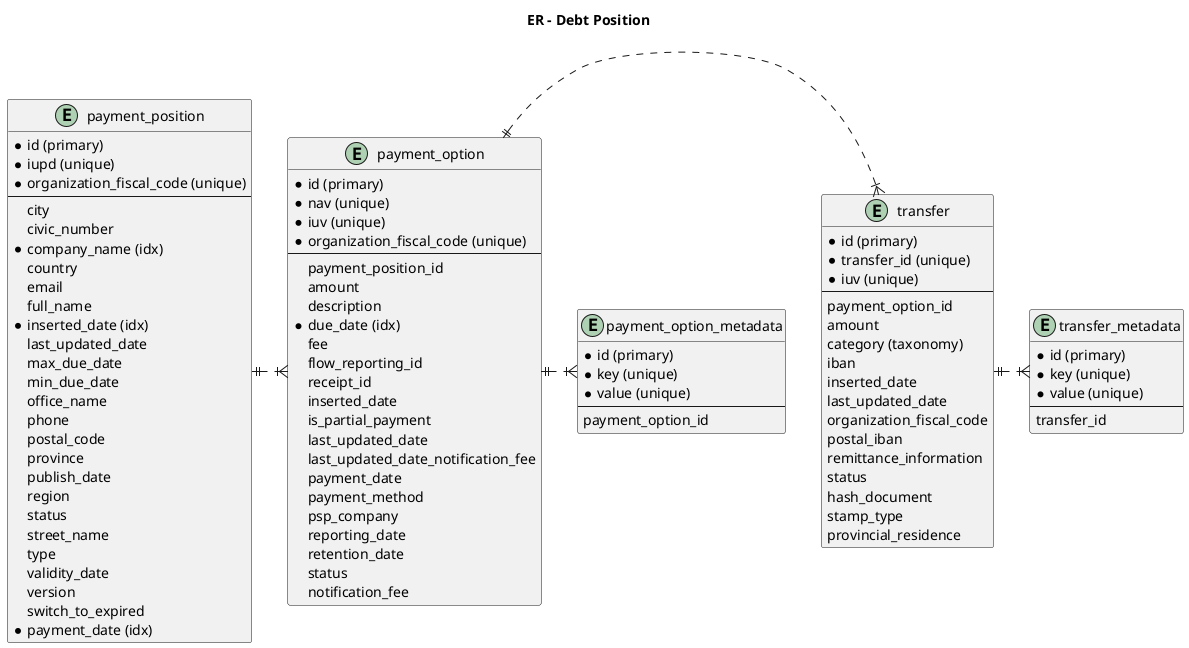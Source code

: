 @startuml

title ER - Debt Position

entity payment_position {
  * id (primary)
  * iupd (unique)
  * organization_fiscal_code (unique)
  --
  city
  civic_number
  * company_name (idx)
  country
  email
  full_name
  * inserted_date (idx)
  last_updated_date
  max_due_date
  min_due_date
  office_name
  phone
  postal_code
  province
  publish_date
  region
  status
  street_name
  type
  validity_date
  version
  switch_to_expired
  * payment_date (idx)
}

entity payment_option {
  * id (primary)
  * nav (unique)
  * iuv (unique)
  * organization_fiscal_code (unique)
  --
  payment_position_id
  amount
  description
  * due_date (idx)
  fee
  flow_reporting_id
  receipt_id
  inserted_date
  is_partial_payment
  last_updated_date
  last_updated_date_notification_fee
  payment_date
  payment_method
  psp_company
  reporting_date
  retention_date
  status
  notification_fee
}

entity transfer {
  * id (primary)
  * transfer_id (unique)
  * iuv (unique)
  --
  payment_option_id
  amount
  category (taxonomy)
  iban
  inserted_date
  last_updated_date
  organization_fiscal_code
  postal_iban
  remittance_information
  status
  hash_document
  stamp_type
  provincial_residence
}

entity payment_option_metadata {
  * id (primary)
  * key (unique)
  * value (unique)
  --
  payment_option_id
}

entity transfer_metadata {
  * id (primary)
  * key (unique)
  * value (unique)
  --
  transfer_id
}

payment_position ||.|{ payment_option
payment_option ||.|{ transfer
payment_option ||.|{ payment_option_metadata
transfer ||.|{ transfer_metadata
@enduml